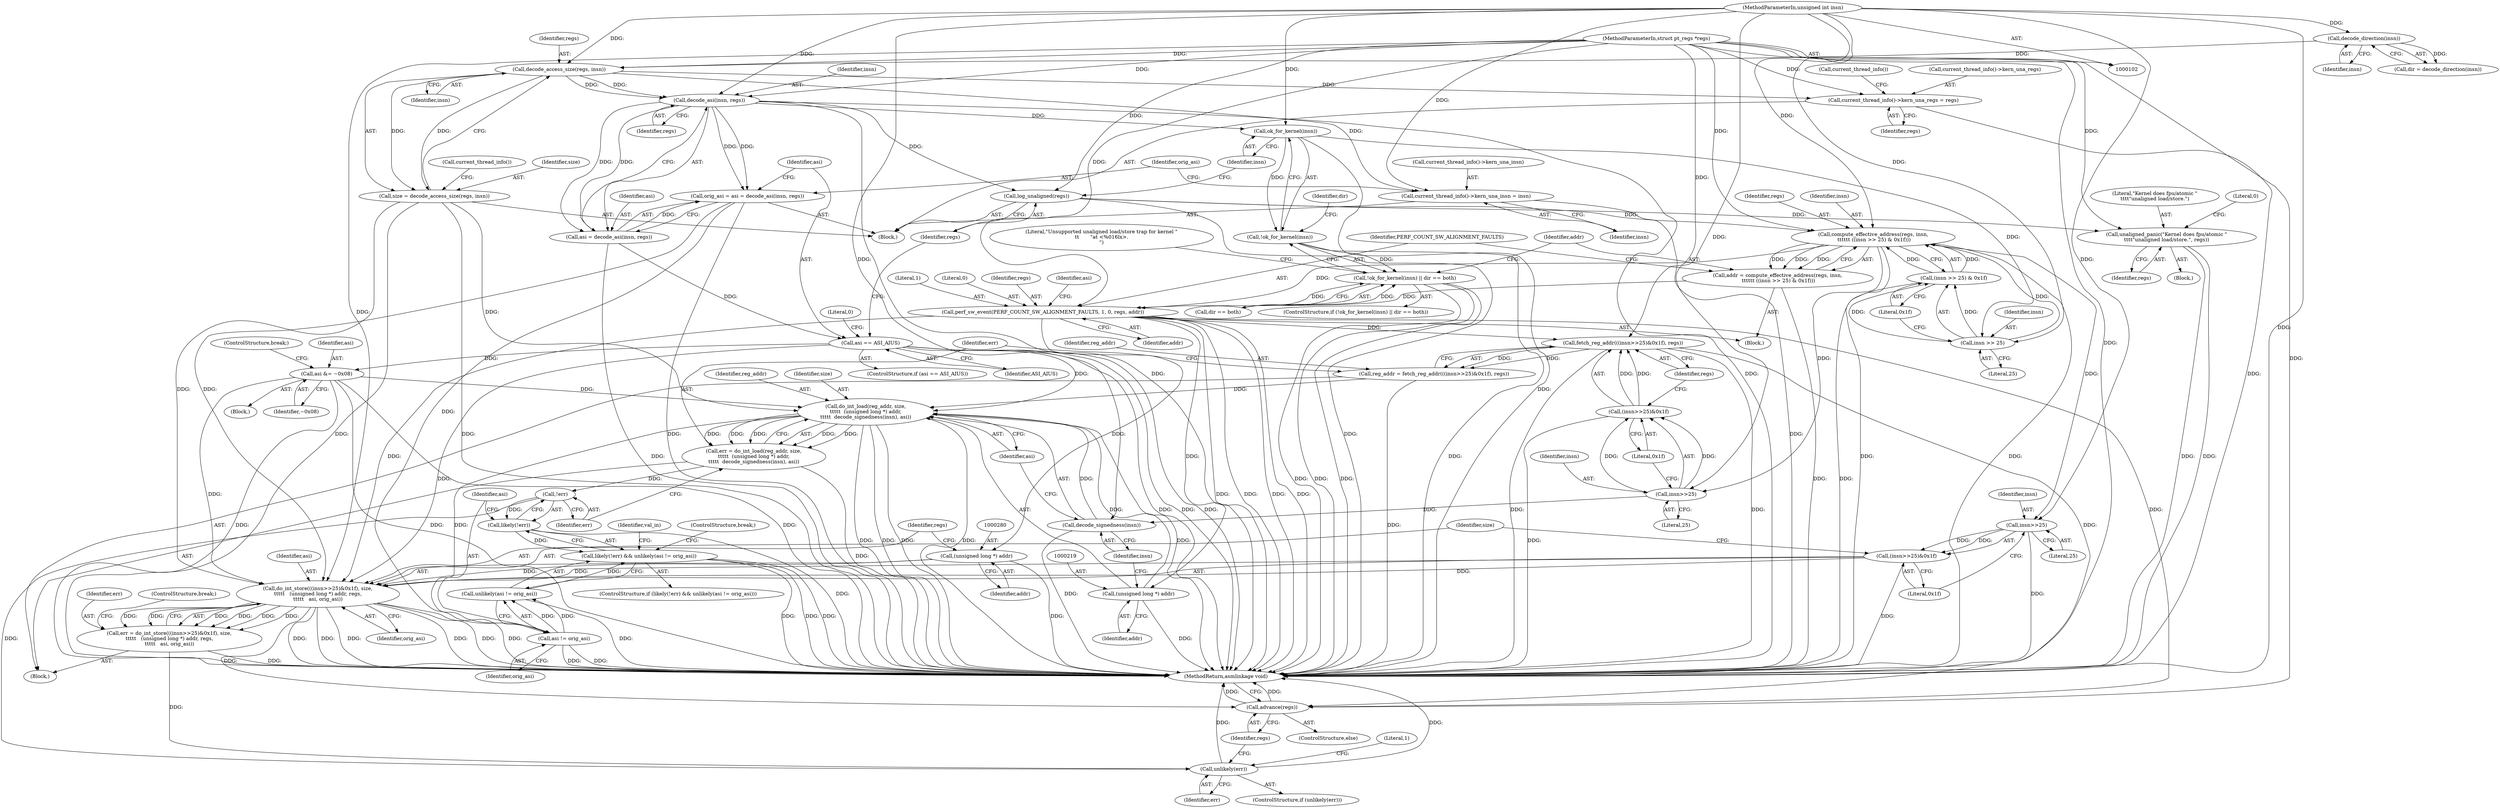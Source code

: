 digraph "1_linux_a8b0ca17b80e92faab46ee7179ba9e99ccb61233_39@pointer" {
"1000114" [label="(Call,decode_access_size(regs, insn))"];
"1000103" [label="(MethodParameterIn,struct pt_regs *regs)"];
"1000109" [label="(Call,decode_direction(insn))"];
"1000104" [label="(MethodParameterIn,unsigned int insn)"];
"1000112" [label="(Call,size = decode_access_size(regs, insn))"];
"1000215" [label="(Call,do_int_load(reg_addr, size,\n\t\t\t\t\t  (unsigned long *) addr,\n\t\t\t\t\t  decode_signedness(insn), asi))"];
"1000213" [label="(Call,err = do_int_load(reg_addr, size,\n\t\t\t\t\t  (unsigned long *) addr,\n\t\t\t\t\t  decode_signedness(insn), asi))"];
"1000227" [label="(Call,!err)"];
"1000226" [label="(Call,likely(!err))"];
"1000225" [label="(Call,likely(!err) && unlikely(asi != orig_asi))"];
"1000290" [label="(Call,unlikely(err))"];
"1000230" [label="(Call,asi != orig_asi)"];
"1000229" [label="(Call,unlikely(asi != orig_asi))"];
"1000272" [label="(Call,do_int_store(((insn>>25)&0x1f), size,\n\t\t\t\t\t   (unsigned long *) addr, regs,\n\t\t\t\t\t   asi, orig_asi))"];
"1000270" [label="(Call,err = do_int_store(((insn>>25)&0x1f), size,\n\t\t\t\t\t   (unsigned long *) addr, regs,\n\t\t\t\t\t   asi, orig_asi))"];
"1000295" [label="(Call,advance(regs))"];
"1000119" [label="(Call,current_thread_info()->kern_una_regs = regs)"];
"1000124" [label="(Call,current_thread_info()->kern_una_insn = insn)"];
"1000133" [label="(Call,decode_asi(insn, regs))"];
"1000129" [label="(Call,orig_asi = asi = decode_asi(insn, regs))"];
"1000131" [label="(Call,asi = decode_asi(insn, regs))"];
"1000137" [label="(Call,asi == ASI_AIUS)"];
"1000196" [label="(Call,asi &= ~0x08)"];
"1000144" [label="(Call,log_unaligned(regs))"];
"1000160" [label="(Call,unaligned_panic(\"Kernel does fpu/atomic \"\n\t\t\t\t\"unaligned load/store.\", regs))"];
"1000172" [label="(Call,compute_effective_address(regs, insn,\n \t\t\t\t\t\t ((insn >> 25) & 0x1f)))"];
"1000170" [label="(Call,addr = compute_effective_address(regs, insn,\n \t\t\t\t\t\t ((insn >> 25) & 0x1f)))"];
"1000180" [label="(Call,perf_sw_event(PERF_COUNT_SW_ALIGNMENT_FAULTS, 1, 0, regs, addr))"];
"1000206" [label="(Call,fetch_reg_addr(((insn>>25)&0x1f), regs))"];
"1000204" [label="(Call,reg_addr = fetch_reg_addr(((insn>>25)&0x1f), regs))"];
"1000218" [label="(Call,(unsigned long *) addr)"];
"1000279" [label="(Call,(unsigned long *) addr)"];
"1000208" [label="(Call,insn>>25)"];
"1000207" [label="(Call,(insn>>25)&0x1f)"];
"1000221" [label="(Call,decode_signedness(insn))"];
"1000274" [label="(Call,insn>>25)"];
"1000273" [label="(Call,(insn>>25)&0x1f)"];
"1000149" [label="(Call,ok_for_kernel(insn))"];
"1000148" [label="(Call,!ok_for_kernel(insn))"];
"1000147" [label="(Call,!ok_for_kernel(insn) || dir == both)"];
"1000176" [label="(Call,insn >> 25)"];
"1000175" [label="(Call,(insn >> 25) & 0x1f)"];
"1000182" [label="(Literal,1)"];
"1000128" [label="(Identifier,insn)"];
"1000220" [label="(Identifier,addr)"];
"1000151" [label="(Call,dir == both)"];
"1000232" [label="(Identifier,orig_asi)"];
"1000273" [label="(Call,(insn>>25)&0x1f)"];
"1000137" [label="(Call,asi == ASI_AIUS)"];
"1000212" [label="(Identifier,regs)"];
"1000270" [label="(Call,err = do_int_store(((insn>>25)&0x1f), size,\n\t\t\t\t\t   (unsigned long *) addr, regs,\n\t\t\t\t\t   asi, orig_asi))"];
"1000277" [label="(Literal,0x1f)"];
"1000213" [label="(Call,err = do_int_load(reg_addr, size,\n\t\t\t\t\t  (unsigned long *) addr,\n\t\t\t\t\t  decode_signedness(insn), asi))"];
"1000210" [label="(Literal,25)"];
"1000156" [label="(Literal,\"Unsupported unaligned load/store trap for kernel \"\n\t\t       \"at <%016lx>.\n\")"];
"1000290" [label="(Call,unlikely(err))"];
"1000271" [label="(Identifier,err)"];
"1000211" [label="(Literal,0x1f)"];
"1000124" [label="(Call,current_thread_info()->kern_una_insn = insn)"];
"1000146" [label="(ControlStructure,if (!ok_for_kernel(insn) || dir == both))"];
"1000217" [label="(Identifier,size)"];
"1000178" [label="(Literal,25)"];
"1000162" [label="(Identifier,regs)"];
"1000228" [label="(Identifier,err)"];
"1000275" [label="(Identifier,insn)"];
"1000116" [label="(Identifier,insn)"];
"1000115" [label="(Identifier,regs)"];
"1000154" [label="(Block,)"];
"1000179" [label="(Literal,0x1f)"];
"1000176" [label="(Call,insn >> 25)"];
"1000114" [label="(Call,decode_access_size(regs, insn))"];
"1000132" [label="(Identifier,asi)"];
"1000170" [label="(Call,addr = compute_effective_address(regs, insn,\n \t\t\t\t\t\t ((insn >> 25) & 0x1f)))"];
"1000145" [label="(Identifier,regs)"];
"1000209" [label="(Identifier,insn)"];
"1000236" [label="(Identifier,val_in)"];
"1000123" [label="(Identifier,regs)"];
"1000227" [label="(Call,!err)"];
"1000144" [label="(Call,log_unaligned(regs))"];
"1000126" [label="(Call,current_thread_info())"];
"1000177" [label="(Identifier,insn)"];
"1000297" [label="(MethodReturn,asmlinkage void)"];
"1000291" [label="(Identifier,err)"];
"1000215" [label="(Call,do_int_load(reg_addr, size,\n\t\t\t\t\t  (unsigned long *) addr,\n\t\t\t\t\t  decode_signedness(insn), asi))"];
"1000206" [label="(Call,fetch_reg_addr(((insn>>25)&0x1f), regs))"];
"1000205" [label="(Identifier,reg_addr)"];
"1000109" [label="(Call,decode_direction(insn))"];
"1000171" [label="(Identifier,addr)"];
"1000120" [label="(Call,current_thread_info()->kern_una_regs)"];
"1000161" [label="(Literal,\"Kernel does fpu/atomic \"\n\t\t\t\t\"unaligned load/store.\")"];
"1000142" [label="(Literal,0)"];
"1000164" [label="(Literal,0)"];
"1000119" [label="(Call,current_thread_info()->kern_una_regs = regs)"];
"1000136" [label="(ControlStructure,if (asi == ASI_AIUS))"];
"1000160" [label="(Call,unaligned_panic(\"Kernel does fpu/atomic \"\n\t\t\t\t\"unaligned load/store.\", regs))"];
"1000216" [label="(Identifier,reg_addr)"];
"1000149" [label="(Call,ok_for_kernel(insn))"];
"1000272" [label="(Call,do_int_store(((insn>>25)&0x1f), size,\n\t\t\t\t\t   (unsigned long *) addr, regs,\n\t\t\t\t\t   asi, orig_asi))"];
"1000226" [label="(Call,likely(!err))"];
"1000231" [label="(Identifier,asi)"];
"1000296" [label="(Identifier,regs)"];
"1000285" [label="(ControlStructure,break;)"];
"1000279" [label="(Call,(unsigned long *) addr)"];
"1000175" [label="(Call,(insn >> 25) & 0x1f)"];
"1000224" [label="(ControlStructure,if (likely(!err) && unlikely(asi != orig_asi)))"];
"1000281" [label="(Identifier,addr)"];
"1000294" [label="(ControlStructure,else)"];
"1000130" [label="(Identifier,orig_asi)"];
"1000222" [label="(Identifier,insn)"];
"1000104" [label="(MethodParameterIn,unsigned int insn)"];
"1000204" [label="(Call,reg_addr = fetch_reg_addr(((insn>>25)&0x1f), regs))"];
"1000110" [label="(Identifier,insn)"];
"1000148" [label="(Call,!ok_for_kernel(insn))"];
"1000147" [label="(Call,!ok_for_kernel(insn) || dir == both)"];
"1000289" [label="(ControlStructure,if (unlikely(err)))"];
"1000230" [label="(Call,asi != orig_asi)"];
"1000183" [label="(Literal,0)"];
"1000133" [label="(Call,decode_asi(insn, regs))"];
"1000131" [label="(Call,asi = decode_asi(insn, regs))"];
"1000107" [label="(Call,dir = decode_direction(insn))"];
"1000103" [label="(MethodParameterIn,struct pt_regs *regs)"];
"1000282" [label="(Identifier,regs)"];
"1000268" [label="(ControlStructure,break;)"];
"1000283" [label="(Identifier,asi)"];
"1000274" [label="(Call,insn>>25)"];
"1000134" [label="(Identifier,insn)"];
"1000174" [label="(Identifier,insn)"];
"1000152" [label="(Identifier,dir)"];
"1000276" [label="(Literal,25)"];
"1000105" [label="(Block,)"];
"1000150" [label="(Identifier,insn)"];
"1000208" [label="(Call,insn>>25)"];
"1000121" [label="(Call,current_thread_info())"];
"1000278" [label="(Identifier,size)"];
"1000139" [label="(Identifier,ASI_AIUS)"];
"1000197" [label="(Identifier,asi)"];
"1000166" [label="(Block,)"];
"1000188" [label="(Block,)"];
"1000198" [label="(Identifier,~0x08)"];
"1000196" [label="(Call,asi &= ~0x08)"];
"1000221" [label="(Call,decode_signedness(insn))"];
"1000223" [label="(Identifier,asi)"];
"1000180" [label="(Call,perf_sw_event(PERF_COUNT_SW_ALIGNMENT_FAULTS, 1, 0, regs, addr))"];
"1000284" [label="(Identifier,orig_asi)"];
"1000225" [label="(Call,likely(!err) && unlikely(asi != orig_asi))"];
"1000295" [label="(Call,advance(regs))"];
"1000113" [label="(Identifier,size)"];
"1000184" [label="(Identifier,regs)"];
"1000138" [label="(Identifier,asi)"];
"1000214" [label="(Identifier,err)"];
"1000135" [label="(Identifier,regs)"];
"1000129" [label="(Call,orig_asi = asi = decode_asi(insn, regs))"];
"1000229" [label="(Call,unlikely(asi != orig_asi))"];
"1000207" [label="(Call,(insn>>25)&0x1f)"];
"1000125" [label="(Call,current_thread_info()->kern_una_insn)"];
"1000187" [label="(Identifier,asi)"];
"1000112" [label="(Call,size = decode_access_size(regs, insn))"];
"1000293" [label="(Literal,1)"];
"1000202" [label="(Block,)"];
"1000218" [label="(Call,(unsigned long *) addr)"];
"1000173" [label="(Identifier,regs)"];
"1000172" [label="(Call,compute_effective_address(regs, insn,\n \t\t\t\t\t\t ((insn >> 25) & 0x1f)))"];
"1000185" [label="(Identifier,addr)"];
"1000199" [label="(ControlStructure,break;)"];
"1000181" [label="(Identifier,PERF_COUNT_SW_ALIGNMENT_FAULTS)"];
"1000114" -> "1000112"  [label="AST: "];
"1000114" -> "1000116"  [label="CFG: "];
"1000115" -> "1000114"  [label="AST: "];
"1000116" -> "1000114"  [label="AST: "];
"1000112" -> "1000114"  [label="CFG: "];
"1000114" -> "1000112"  [label="DDG: "];
"1000114" -> "1000112"  [label="DDG: "];
"1000103" -> "1000114"  [label="DDG: "];
"1000109" -> "1000114"  [label="DDG: "];
"1000104" -> "1000114"  [label="DDG: "];
"1000114" -> "1000119"  [label="DDG: "];
"1000114" -> "1000124"  [label="DDG: "];
"1000114" -> "1000133"  [label="DDG: "];
"1000114" -> "1000133"  [label="DDG: "];
"1000103" -> "1000102"  [label="AST: "];
"1000103" -> "1000297"  [label="DDG: "];
"1000103" -> "1000119"  [label="DDG: "];
"1000103" -> "1000133"  [label="DDG: "];
"1000103" -> "1000144"  [label="DDG: "];
"1000103" -> "1000160"  [label="DDG: "];
"1000103" -> "1000172"  [label="DDG: "];
"1000103" -> "1000180"  [label="DDG: "];
"1000103" -> "1000206"  [label="DDG: "];
"1000103" -> "1000272"  [label="DDG: "];
"1000103" -> "1000295"  [label="DDG: "];
"1000109" -> "1000107"  [label="AST: "];
"1000109" -> "1000110"  [label="CFG: "];
"1000110" -> "1000109"  [label="AST: "];
"1000107" -> "1000109"  [label="CFG: "];
"1000109" -> "1000107"  [label="DDG: "];
"1000104" -> "1000109"  [label="DDG: "];
"1000104" -> "1000102"  [label="AST: "];
"1000104" -> "1000297"  [label="DDG: "];
"1000104" -> "1000124"  [label="DDG: "];
"1000104" -> "1000133"  [label="DDG: "];
"1000104" -> "1000149"  [label="DDG: "];
"1000104" -> "1000172"  [label="DDG: "];
"1000104" -> "1000176"  [label="DDG: "];
"1000104" -> "1000208"  [label="DDG: "];
"1000104" -> "1000221"  [label="DDG: "];
"1000104" -> "1000274"  [label="DDG: "];
"1000112" -> "1000105"  [label="AST: "];
"1000113" -> "1000112"  [label="AST: "];
"1000121" -> "1000112"  [label="CFG: "];
"1000112" -> "1000297"  [label="DDG: "];
"1000112" -> "1000297"  [label="DDG: "];
"1000112" -> "1000215"  [label="DDG: "];
"1000112" -> "1000272"  [label="DDG: "];
"1000215" -> "1000213"  [label="AST: "];
"1000215" -> "1000223"  [label="CFG: "];
"1000216" -> "1000215"  [label="AST: "];
"1000217" -> "1000215"  [label="AST: "];
"1000218" -> "1000215"  [label="AST: "];
"1000221" -> "1000215"  [label="AST: "];
"1000223" -> "1000215"  [label="AST: "];
"1000213" -> "1000215"  [label="CFG: "];
"1000215" -> "1000297"  [label="DDG: "];
"1000215" -> "1000297"  [label="DDG: "];
"1000215" -> "1000297"  [label="DDG: "];
"1000215" -> "1000297"  [label="DDG: "];
"1000215" -> "1000297"  [label="DDG: "];
"1000215" -> "1000213"  [label="DDG: "];
"1000215" -> "1000213"  [label="DDG: "];
"1000215" -> "1000213"  [label="DDG: "];
"1000215" -> "1000213"  [label="DDG: "];
"1000215" -> "1000213"  [label="DDG: "];
"1000204" -> "1000215"  [label="DDG: "];
"1000218" -> "1000215"  [label="DDG: "];
"1000221" -> "1000215"  [label="DDG: "];
"1000196" -> "1000215"  [label="DDG: "];
"1000137" -> "1000215"  [label="DDG: "];
"1000215" -> "1000230"  [label="DDG: "];
"1000213" -> "1000202"  [label="AST: "];
"1000214" -> "1000213"  [label="AST: "];
"1000228" -> "1000213"  [label="CFG: "];
"1000213" -> "1000297"  [label="DDG: "];
"1000213" -> "1000227"  [label="DDG: "];
"1000227" -> "1000226"  [label="AST: "];
"1000227" -> "1000228"  [label="CFG: "];
"1000228" -> "1000227"  [label="AST: "];
"1000226" -> "1000227"  [label="CFG: "];
"1000227" -> "1000226"  [label="DDG: "];
"1000227" -> "1000290"  [label="DDG: "];
"1000226" -> "1000225"  [label="AST: "];
"1000231" -> "1000226"  [label="CFG: "];
"1000225" -> "1000226"  [label="CFG: "];
"1000226" -> "1000297"  [label="DDG: "];
"1000226" -> "1000225"  [label="DDG: "];
"1000225" -> "1000224"  [label="AST: "];
"1000225" -> "1000229"  [label="CFG: "];
"1000229" -> "1000225"  [label="AST: "];
"1000236" -> "1000225"  [label="CFG: "];
"1000268" -> "1000225"  [label="CFG: "];
"1000225" -> "1000297"  [label="DDG: "];
"1000225" -> "1000297"  [label="DDG: "];
"1000225" -> "1000297"  [label="DDG: "];
"1000229" -> "1000225"  [label="DDG: "];
"1000290" -> "1000289"  [label="AST: "];
"1000290" -> "1000291"  [label="CFG: "];
"1000291" -> "1000290"  [label="AST: "];
"1000293" -> "1000290"  [label="CFG: "];
"1000296" -> "1000290"  [label="CFG: "];
"1000290" -> "1000297"  [label="DDG: "];
"1000290" -> "1000297"  [label="DDG: "];
"1000270" -> "1000290"  [label="DDG: "];
"1000230" -> "1000229"  [label="AST: "];
"1000230" -> "1000232"  [label="CFG: "];
"1000231" -> "1000230"  [label="AST: "];
"1000232" -> "1000230"  [label="AST: "];
"1000229" -> "1000230"  [label="CFG: "];
"1000230" -> "1000297"  [label="DDG: "];
"1000230" -> "1000297"  [label="DDG: "];
"1000230" -> "1000229"  [label="DDG: "];
"1000230" -> "1000229"  [label="DDG: "];
"1000129" -> "1000230"  [label="DDG: "];
"1000229" -> "1000297"  [label="DDG: "];
"1000272" -> "1000270"  [label="AST: "];
"1000272" -> "1000284"  [label="CFG: "];
"1000273" -> "1000272"  [label="AST: "];
"1000278" -> "1000272"  [label="AST: "];
"1000279" -> "1000272"  [label="AST: "];
"1000282" -> "1000272"  [label="AST: "];
"1000283" -> "1000272"  [label="AST: "];
"1000284" -> "1000272"  [label="AST: "];
"1000270" -> "1000272"  [label="CFG: "];
"1000272" -> "1000297"  [label="DDG: "];
"1000272" -> "1000297"  [label="DDG: "];
"1000272" -> "1000297"  [label="DDG: "];
"1000272" -> "1000297"  [label="DDG: "];
"1000272" -> "1000297"  [label="DDG: "];
"1000272" -> "1000297"  [label="DDG: "];
"1000272" -> "1000270"  [label="DDG: "];
"1000272" -> "1000270"  [label="DDG: "];
"1000272" -> "1000270"  [label="DDG: "];
"1000272" -> "1000270"  [label="DDG: "];
"1000272" -> "1000270"  [label="DDG: "];
"1000272" -> "1000270"  [label="DDG: "];
"1000273" -> "1000272"  [label="DDG: "];
"1000273" -> "1000272"  [label="DDG: "];
"1000279" -> "1000272"  [label="DDG: "];
"1000180" -> "1000272"  [label="DDG: "];
"1000196" -> "1000272"  [label="DDG: "];
"1000137" -> "1000272"  [label="DDG: "];
"1000129" -> "1000272"  [label="DDG: "];
"1000272" -> "1000295"  [label="DDG: "];
"1000270" -> "1000202"  [label="AST: "];
"1000271" -> "1000270"  [label="AST: "];
"1000285" -> "1000270"  [label="CFG: "];
"1000270" -> "1000297"  [label="DDG: "];
"1000295" -> "1000294"  [label="AST: "];
"1000295" -> "1000296"  [label="CFG: "];
"1000296" -> "1000295"  [label="AST: "];
"1000297" -> "1000295"  [label="CFG: "];
"1000295" -> "1000297"  [label="DDG: "];
"1000295" -> "1000297"  [label="DDG: "];
"1000180" -> "1000295"  [label="DDG: "];
"1000206" -> "1000295"  [label="DDG: "];
"1000119" -> "1000105"  [label="AST: "];
"1000119" -> "1000123"  [label="CFG: "];
"1000120" -> "1000119"  [label="AST: "];
"1000123" -> "1000119"  [label="AST: "];
"1000126" -> "1000119"  [label="CFG: "];
"1000119" -> "1000297"  [label="DDG: "];
"1000124" -> "1000105"  [label="AST: "];
"1000124" -> "1000128"  [label="CFG: "];
"1000125" -> "1000124"  [label="AST: "];
"1000128" -> "1000124"  [label="AST: "];
"1000130" -> "1000124"  [label="CFG: "];
"1000124" -> "1000297"  [label="DDG: "];
"1000133" -> "1000131"  [label="AST: "];
"1000133" -> "1000135"  [label="CFG: "];
"1000134" -> "1000133"  [label="AST: "];
"1000135" -> "1000133"  [label="AST: "];
"1000131" -> "1000133"  [label="CFG: "];
"1000133" -> "1000297"  [label="DDG: "];
"1000133" -> "1000297"  [label="DDG: "];
"1000133" -> "1000129"  [label="DDG: "];
"1000133" -> "1000129"  [label="DDG: "];
"1000133" -> "1000131"  [label="DDG: "];
"1000133" -> "1000131"  [label="DDG: "];
"1000133" -> "1000144"  [label="DDG: "];
"1000133" -> "1000149"  [label="DDG: "];
"1000129" -> "1000105"  [label="AST: "];
"1000129" -> "1000131"  [label="CFG: "];
"1000130" -> "1000129"  [label="AST: "];
"1000131" -> "1000129"  [label="AST: "];
"1000138" -> "1000129"  [label="CFG: "];
"1000129" -> "1000297"  [label="DDG: "];
"1000131" -> "1000129"  [label="DDG: "];
"1000132" -> "1000131"  [label="AST: "];
"1000131" -> "1000297"  [label="DDG: "];
"1000131" -> "1000137"  [label="DDG: "];
"1000137" -> "1000136"  [label="AST: "];
"1000137" -> "1000139"  [label="CFG: "];
"1000138" -> "1000137"  [label="AST: "];
"1000139" -> "1000137"  [label="AST: "];
"1000142" -> "1000137"  [label="CFG: "];
"1000145" -> "1000137"  [label="CFG: "];
"1000137" -> "1000297"  [label="DDG: "];
"1000137" -> "1000297"  [label="DDG: "];
"1000137" -> "1000297"  [label="DDG: "];
"1000137" -> "1000196"  [label="DDG: "];
"1000196" -> "1000188"  [label="AST: "];
"1000196" -> "1000198"  [label="CFG: "];
"1000197" -> "1000196"  [label="AST: "];
"1000198" -> "1000196"  [label="AST: "];
"1000199" -> "1000196"  [label="CFG: "];
"1000196" -> "1000297"  [label="DDG: "];
"1000196" -> "1000297"  [label="DDG: "];
"1000196" -> "1000297"  [label="DDG: "];
"1000144" -> "1000105"  [label="AST: "];
"1000144" -> "1000145"  [label="CFG: "];
"1000145" -> "1000144"  [label="AST: "];
"1000150" -> "1000144"  [label="CFG: "];
"1000144" -> "1000297"  [label="DDG: "];
"1000144" -> "1000160"  [label="DDG: "];
"1000144" -> "1000172"  [label="DDG: "];
"1000160" -> "1000154"  [label="AST: "];
"1000160" -> "1000162"  [label="CFG: "];
"1000161" -> "1000160"  [label="AST: "];
"1000162" -> "1000160"  [label="AST: "];
"1000164" -> "1000160"  [label="CFG: "];
"1000160" -> "1000297"  [label="DDG: "];
"1000160" -> "1000297"  [label="DDG: "];
"1000172" -> "1000170"  [label="AST: "];
"1000172" -> "1000175"  [label="CFG: "];
"1000173" -> "1000172"  [label="AST: "];
"1000174" -> "1000172"  [label="AST: "];
"1000175" -> "1000172"  [label="AST: "];
"1000170" -> "1000172"  [label="CFG: "];
"1000172" -> "1000297"  [label="DDG: "];
"1000172" -> "1000297"  [label="DDG: "];
"1000172" -> "1000170"  [label="DDG: "];
"1000172" -> "1000170"  [label="DDG: "];
"1000172" -> "1000170"  [label="DDG: "];
"1000176" -> "1000172"  [label="DDG: "];
"1000175" -> "1000172"  [label="DDG: "];
"1000175" -> "1000172"  [label="DDG: "];
"1000172" -> "1000180"  [label="DDG: "];
"1000172" -> "1000208"  [label="DDG: "];
"1000172" -> "1000274"  [label="DDG: "];
"1000170" -> "1000166"  [label="AST: "];
"1000171" -> "1000170"  [label="AST: "];
"1000181" -> "1000170"  [label="CFG: "];
"1000170" -> "1000297"  [label="DDG: "];
"1000170" -> "1000180"  [label="DDG: "];
"1000180" -> "1000166"  [label="AST: "];
"1000180" -> "1000185"  [label="CFG: "];
"1000181" -> "1000180"  [label="AST: "];
"1000182" -> "1000180"  [label="AST: "];
"1000183" -> "1000180"  [label="AST: "];
"1000184" -> "1000180"  [label="AST: "];
"1000185" -> "1000180"  [label="AST: "];
"1000187" -> "1000180"  [label="CFG: "];
"1000180" -> "1000297"  [label="DDG: "];
"1000180" -> "1000297"  [label="DDG: "];
"1000180" -> "1000297"  [label="DDG: "];
"1000180" -> "1000297"  [label="DDG: "];
"1000180" -> "1000206"  [label="DDG: "];
"1000180" -> "1000218"  [label="DDG: "];
"1000180" -> "1000279"  [label="DDG: "];
"1000206" -> "1000204"  [label="AST: "];
"1000206" -> "1000212"  [label="CFG: "];
"1000207" -> "1000206"  [label="AST: "];
"1000212" -> "1000206"  [label="AST: "];
"1000204" -> "1000206"  [label="CFG: "];
"1000206" -> "1000297"  [label="DDG: "];
"1000206" -> "1000297"  [label="DDG: "];
"1000206" -> "1000204"  [label="DDG: "];
"1000206" -> "1000204"  [label="DDG: "];
"1000207" -> "1000206"  [label="DDG: "];
"1000207" -> "1000206"  [label="DDG: "];
"1000204" -> "1000202"  [label="AST: "];
"1000205" -> "1000204"  [label="AST: "];
"1000214" -> "1000204"  [label="CFG: "];
"1000204" -> "1000297"  [label="DDG: "];
"1000218" -> "1000220"  [label="CFG: "];
"1000219" -> "1000218"  [label="AST: "];
"1000220" -> "1000218"  [label="AST: "];
"1000222" -> "1000218"  [label="CFG: "];
"1000218" -> "1000297"  [label="DDG: "];
"1000279" -> "1000281"  [label="CFG: "];
"1000280" -> "1000279"  [label="AST: "];
"1000281" -> "1000279"  [label="AST: "];
"1000282" -> "1000279"  [label="CFG: "];
"1000279" -> "1000297"  [label="DDG: "];
"1000208" -> "1000207"  [label="AST: "];
"1000208" -> "1000210"  [label="CFG: "];
"1000209" -> "1000208"  [label="AST: "];
"1000210" -> "1000208"  [label="AST: "];
"1000211" -> "1000208"  [label="CFG: "];
"1000208" -> "1000207"  [label="DDG: "];
"1000208" -> "1000207"  [label="DDG: "];
"1000208" -> "1000221"  [label="DDG: "];
"1000207" -> "1000211"  [label="CFG: "];
"1000211" -> "1000207"  [label="AST: "];
"1000212" -> "1000207"  [label="CFG: "];
"1000207" -> "1000297"  [label="DDG: "];
"1000221" -> "1000222"  [label="CFG: "];
"1000222" -> "1000221"  [label="AST: "];
"1000223" -> "1000221"  [label="CFG: "];
"1000221" -> "1000297"  [label="DDG: "];
"1000274" -> "1000273"  [label="AST: "];
"1000274" -> "1000276"  [label="CFG: "];
"1000275" -> "1000274"  [label="AST: "];
"1000276" -> "1000274"  [label="AST: "];
"1000277" -> "1000274"  [label="CFG: "];
"1000274" -> "1000297"  [label="DDG: "];
"1000274" -> "1000273"  [label="DDG: "];
"1000274" -> "1000273"  [label="DDG: "];
"1000273" -> "1000277"  [label="CFG: "];
"1000277" -> "1000273"  [label="AST: "];
"1000278" -> "1000273"  [label="CFG: "];
"1000273" -> "1000297"  [label="DDG: "];
"1000149" -> "1000148"  [label="AST: "];
"1000149" -> "1000150"  [label="CFG: "];
"1000150" -> "1000149"  [label="AST: "];
"1000148" -> "1000149"  [label="CFG: "];
"1000149" -> "1000297"  [label="DDG: "];
"1000149" -> "1000148"  [label="DDG: "];
"1000149" -> "1000176"  [label="DDG: "];
"1000148" -> "1000147"  [label="AST: "];
"1000152" -> "1000148"  [label="CFG: "];
"1000147" -> "1000148"  [label="CFG: "];
"1000148" -> "1000297"  [label="DDG: "];
"1000148" -> "1000147"  [label="DDG: "];
"1000147" -> "1000146"  [label="AST: "];
"1000147" -> "1000151"  [label="CFG: "];
"1000151" -> "1000147"  [label="AST: "];
"1000156" -> "1000147"  [label="CFG: "];
"1000171" -> "1000147"  [label="CFG: "];
"1000147" -> "1000297"  [label="DDG: "];
"1000147" -> "1000297"  [label="DDG: "];
"1000147" -> "1000297"  [label="DDG: "];
"1000151" -> "1000147"  [label="DDG: "];
"1000151" -> "1000147"  [label="DDG: "];
"1000176" -> "1000175"  [label="AST: "];
"1000176" -> "1000178"  [label="CFG: "];
"1000177" -> "1000176"  [label="AST: "];
"1000178" -> "1000176"  [label="AST: "];
"1000179" -> "1000176"  [label="CFG: "];
"1000176" -> "1000175"  [label="DDG: "];
"1000176" -> "1000175"  [label="DDG: "];
"1000175" -> "1000179"  [label="CFG: "];
"1000179" -> "1000175"  [label="AST: "];
"1000175" -> "1000297"  [label="DDG: "];
}
